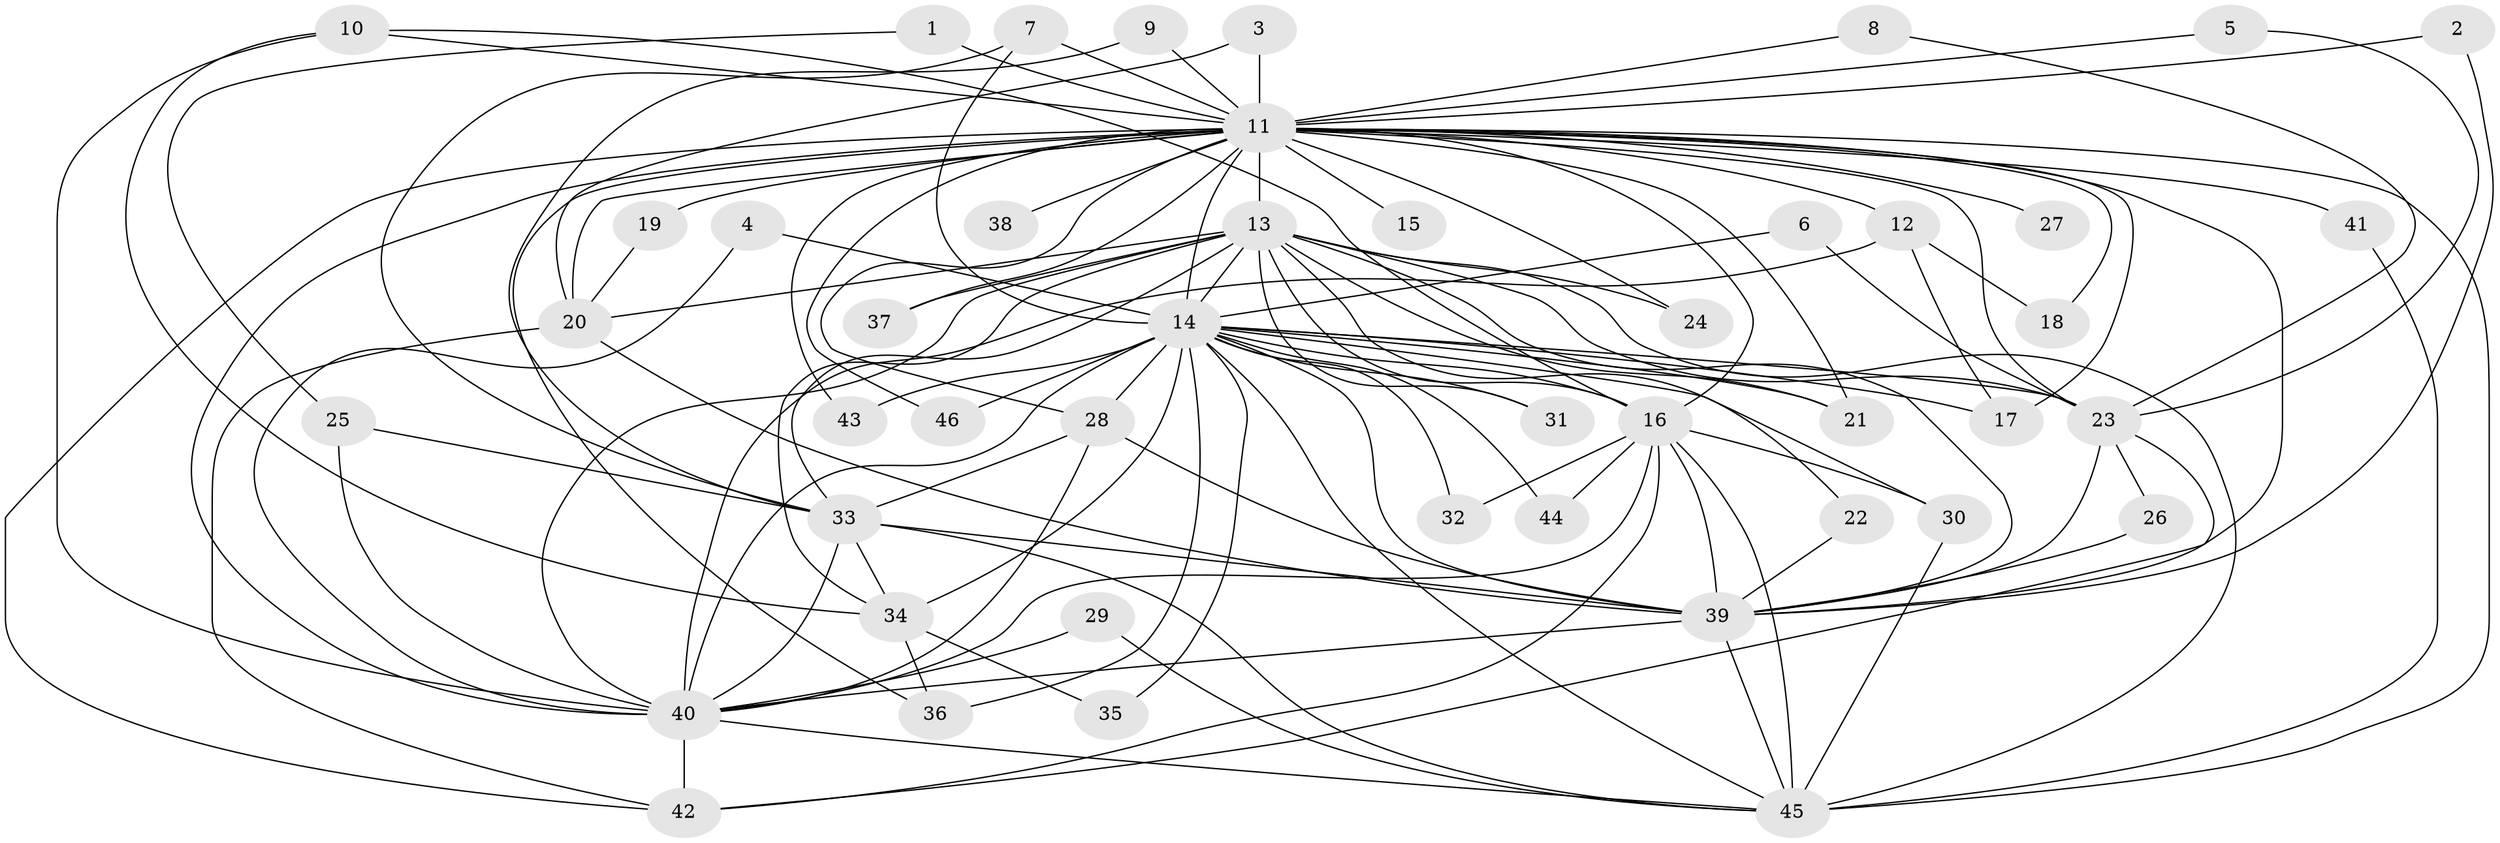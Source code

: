 // original degree distribution, {22: 0.01098901098901099, 20: 0.01098901098901099, 21: 0.02197802197802198, 15: 0.01098901098901099, 28: 0.01098901098901099, 13: 0.01098901098901099, 19: 0.03296703296703297, 3: 0.24175824175824176, 2: 0.5164835164835165, 5: 0.03296703296703297, 4: 0.07692307692307693, 8: 0.01098901098901099, 6: 0.01098901098901099}
// Generated by graph-tools (version 1.1) at 2025/49/03/09/25 03:49:30]
// undirected, 46 vertices, 115 edges
graph export_dot {
graph [start="1"]
  node [color=gray90,style=filled];
  1;
  2;
  3;
  4;
  5;
  6;
  7;
  8;
  9;
  10;
  11;
  12;
  13;
  14;
  15;
  16;
  17;
  18;
  19;
  20;
  21;
  22;
  23;
  24;
  25;
  26;
  27;
  28;
  29;
  30;
  31;
  32;
  33;
  34;
  35;
  36;
  37;
  38;
  39;
  40;
  41;
  42;
  43;
  44;
  45;
  46;
  1 -- 11 [weight=2.0];
  1 -- 25 [weight=1.0];
  2 -- 11 [weight=1.0];
  2 -- 39 [weight=1.0];
  3 -- 11 [weight=2.0];
  3 -- 20 [weight=1.0];
  4 -- 14 [weight=1.0];
  4 -- 40 [weight=1.0];
  5 -- 11 [weight=1.0];
  5 -- 23 [weight=1.0];
  6 -- 14 [weight=1.0];
  6 -- 23 [weight=1.0];
  7 -- 11 [weight=1.0];
  7 -- 14 [weight=1.0];
  7 -- 33 [weight=1.0];
  8 -- 11 [weight=1.0];
  8 -- 23 [weight=1.0];
  9 -- 11 [weight=1.0];
  9 -- 33 [weight=1.0];
  10 -- 11 [weight=1.0];
  10 -- 16 [weight=1.0];
  10 -- 34 [weight=1.0];
  10 -- 40 [weight=1.0];
  11 -- 12 [weight=2.0];
  11 -- 13 [weight=3.0];
  11 -- 14 [weight=7.0];
  11 -- 15 [weight=1.0];
  11 -- 16 [weight=3.0];
  11 -- 17 [weight=2.0];
  11 -- 18 [weight=1.0];
  11 -- 19 [weight=1.0];
  11 -- 20 [weight=1.0];
  11 -- 21 [weight=2.0];
  11 -- 23 [weight=2.0];
  11 -- 24 [weight=1.0];
  11 -- 27 [weight=1.0];
  11 -- 28 [weight=2.0];
  11 -- 36 [weight=1.0];
  11 -- 37 [weight=1.0];
  11 -- 38 [weight=2.0];
  11 -- 39 [weight=4.0];
  11 -- 40 [weight=4.0];
  11 -- 41 [weight=2.0];
  11 -- 42 [weight=1.0];
  11 -- 43 [weight=1.0];
  11 -- 45 [weight=3.0];
  11 -- 46 [weight=1.0];
  12 -- 17 [weight=1.0];
  12 -- 18 [weight=1.0];
  12 -- 40 [weight=1.0];
  13 -- 14 [weight=2.0];
  13 -- 16 [weight=1.0];
  13 -- 20 [weight=1.0];
  13 -- 21 [weight=1.0];
  13 -- 22 [weight=1.0];
  13 -- 23 [weight=1.0];
  13 -- 24 [weight=1.0];
  13 -- 31 [weight=1.0];
  13 -- 33 [weight=1.0];
  13 -- 34 [weight=2.0];
  13 -- 37 [weight=1.0];
  13 -- 39 [weight=1.0];
  13 -- 40 [weight=1.0];
  13 -- 45 [weight=1.0];
  14 -- 16 [weight=3.0];
  14 -- 17 [weight=1.0];
  14 -- 21 [weight=1.0];
  14 -- 23 [weight=1.0];
  14 -- 28 [weight=1.0];
  14 -- 30 [weight=1.0];
  14 -- 31 [weight=1.0];
  14 -- 32 [weight=1.0];
  14 -- 34 [weight=2.0];
  14 -- 35 [weight=1.0];
  14 -- 36 [weight=2.0];
  14 -- 39 [weight=3.0];
  14 -- 40 [weight=3.0];
  14 -- 43 [weight=1.0];
  14 -- 44 [weight=1.0];
  14 -- 45 [weight=2.0];
  14 -- 46 [weight=1.0];
  16 -- 30 [weight=1.0];
  16 -- 32 [weight=1.0];
  16 -- 39 [weight=1.0];
  16 -- 40 [weight=1.0];
  16 -- 42 [weight=1.0];
  16 -- 44 [weight=1.0];
  16 -- 45 [weight=1.0];
  19 -- 20 [weight=1.0];
  20 -- 39 [weight=1.0];
  20 -- 42 [weight=1.0];
  22 -- 39 [weight=1.0];
  23 -- 26 [weight=1.0];
  23 -- 39 [weight=1.0];
  23 -- 42 [weight=1.0];
  25 -- 33 [weight=1.0];
  25 -- 40 [weight=1.0];
  26 -- 39 [weight=1.0];
  28 -- 33 [weight=1.0];
  28 -- 39 [weight=1.0];
  28 -- 40 [weight=1.0];
  29 -- 40 [weight=1.0];
  29 -- 45 [weight=1.0];
  30 -- 45 [weight=1.0];
  33 -- 34 [weight=1.0];
  33 -- 39 [weight=1.0];
  33 -- 40 [weight=1.0];
  33 -- 45 [weight=1.0];
  34 -- 35 [weight=1.0];
  34 -- 36 [weight=1.0];
  39 -- 40 [weight=1.0];
  39 -- 45 [weight=1.0];
  40 -- 42 [weight=1.0];
  40 -- 45 [weight=1.0];
  41 -- 45 [weight=1.0];
}
